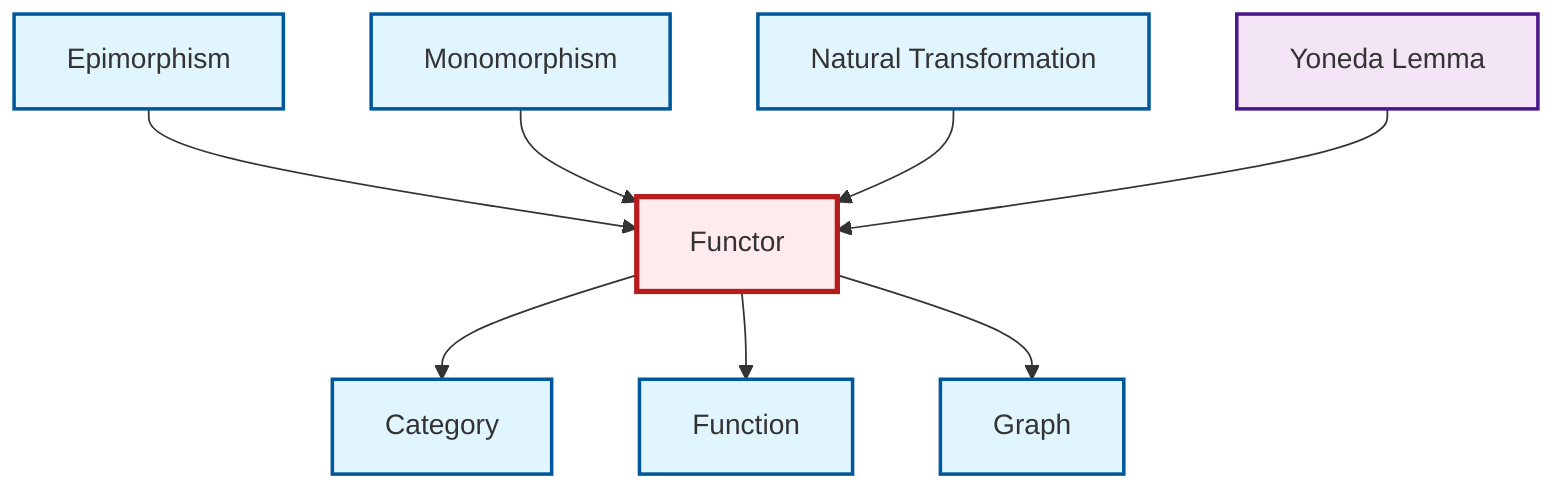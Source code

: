 graph TD
    classDef definition fill:#e1f5fe,stroke:#01579b,stroke-width:2px
    classDef theorem fill:#f3e5f5,stroke:#4a148c,stroke-width:2px
    classDef axiom fill:#fff3e0,stroke:#e65100,stroke-width:2px
    classDef example fill:#e8f5e9,stroke:#1b5e20,stroke-width:2px
    classDef current fill:#ffebee,stroke:#b71c1c,stroke-width:3px
    def-monomorphism["Monomorphism"]:::definition
    def-epimorphism["Epimorphism"]:::definition
    thm-yoneda["Yoneda Lemma"]:::theorem
    def-function["Function"]:::definition
    def-functor["Functor"]:::definition
    def-graph["Graph"]:::definition
    def-category["Category"]:::definition
    def-natural-transformation["Natural Transformation"]:::definition
    def-functor --> def-category
    def-epimorphism --> def-functor
    def-functor --> def-function
    def-monomorphism --> def-functor
    def-natural-transformation --> def-functor
    thm-yoneda --> def-functor
    def-functor --> def-graph
    class def-functor current